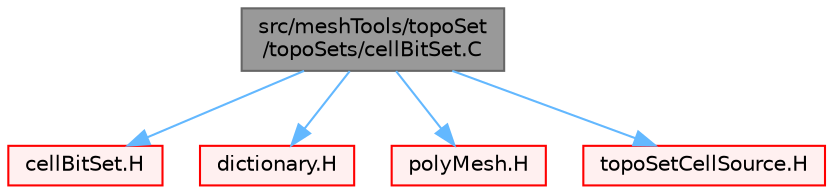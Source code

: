 digraph "src/meshTools/topoSet/topoSets/cellBitSet.C"
{
 // LATEX_PDF_SIZE
  bgcolor="transparent";
  edge [fontname=Helvetica,fontsize=10,labelfontname=Helvetica,labelfontsize=10];
  node [fontname=Helvetica,fontsize=10,shape=box,height=0.2,width=0.4];
  Node1 [id="Node000001",label="src/meshTools/topoSet\l/topoSets/cellBitSet.C",height=0.2,width=0.4,color="gray40", fillcolor="grey60", style="filled", fontcolor="black",tooltip=" "];
  Node1 -> Node2 [id="edge1_Node000001_Node000002",color="steelblue1",style="solid",tooltip=" "];
  Node2 [id="Node000002",label="cellBitSet.H",height=0.2,width=0.4,color="red", fillcolor="#FFF0F0", style="filled",URL="$cellBitSet_8H.html",tooltip=" "];
  Node1 -> Node206 [id="edge2_Node000001_Node000206",color="steelblue1",style="solid",tooltip=" "];
  Node206 [id="Node000206",label="dictionary.H",height=0.2,width=0.4,color="red", fillcolor="#FFF0F0", style="filled",URL="$dictionary_8H.html",tooltip=" "];
  Node1 -> Node217 [id="edge3_Node000001_Node000217",color="steelblue1",style="solid",tooltip=" "];
  Node217 [id="Node000217",label="polyMesh.H",height=0.2,width=0.4,color="red", fillcolor="#FFF0F0", style="filled",URL="$polyMesh_8H.html",tooltip=" "];
  Node1 -> Node293 [id="edge4_Node000001_Node000293",color="steelblue1",style="solid",tooltip=" "];
  Node293 [id="Node000293",label="topoSetCellSource.H",height=0.2,width=0.4,color="red", fillcolor="#FFF0F0", style="filled",URL="$topoSetCellSource_8H.html",tooltip=" "];
}
